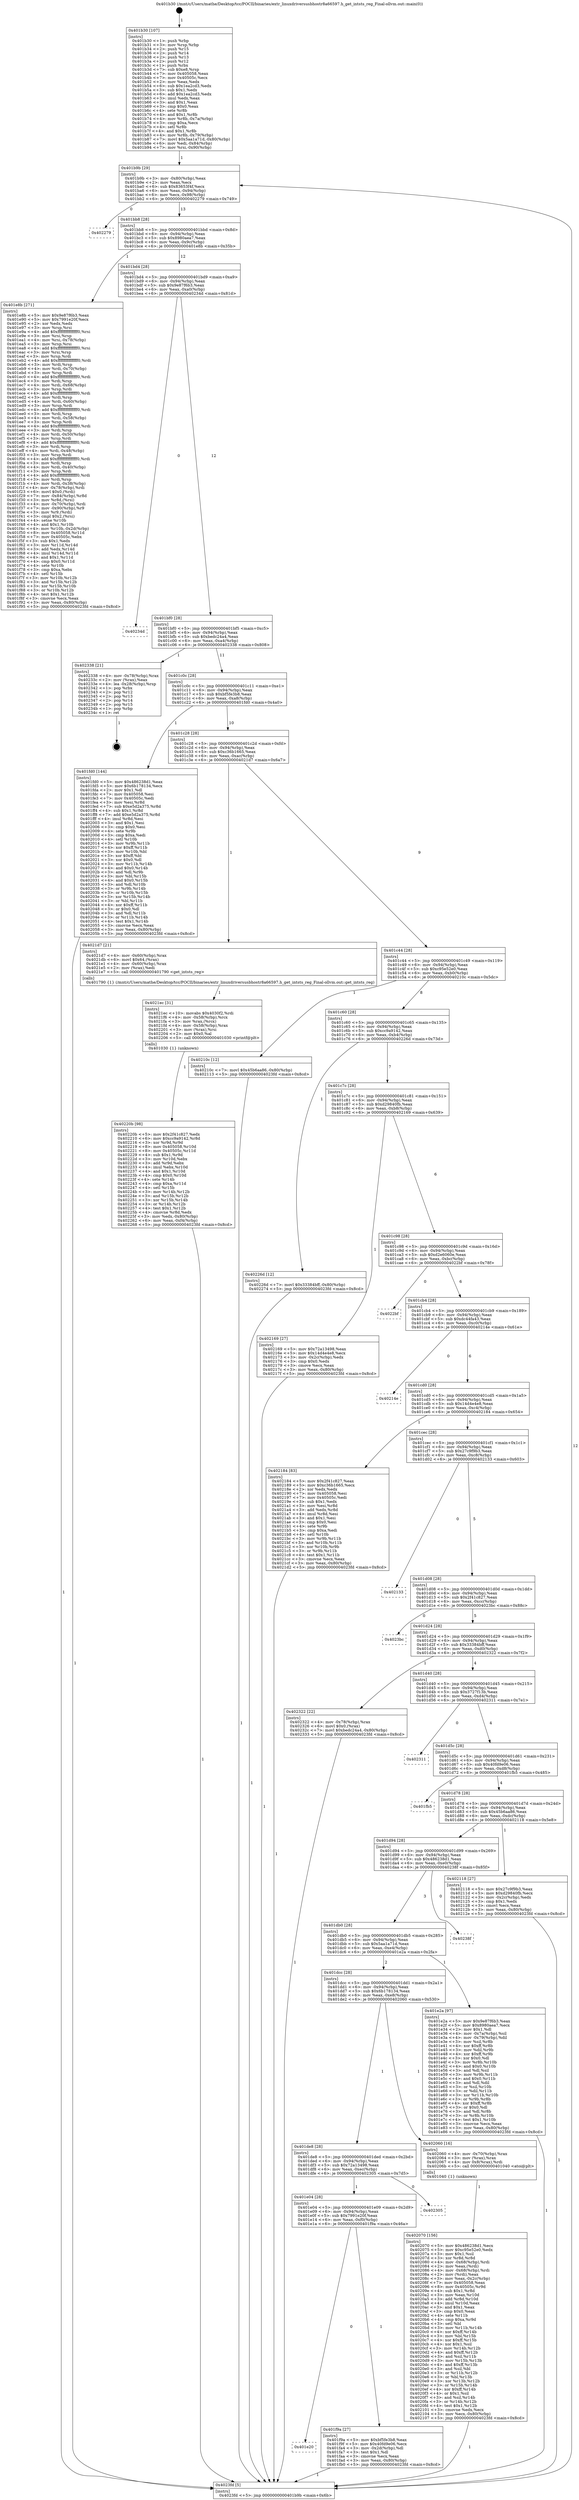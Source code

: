digraph "0x401b30" {
  label = "0x401b30 (/mnt/c/Users/mathe/Desktop/tcc/POCII/binaries/extr_linuxdriversusbhostr8a66597.h_get_intsts_reg_Final-ollvm.out::main(0))"
  labelloc = "t"
  node[shape=record]

  Entry [label="",width=0.3,height=0.3,shape=circle,fillcolor=black,style=filled]
  "0x401b9b" [label="{
     0x401b9b [29]\l
     | [instrs]\l
     &nbsp;&nbsp;0x401b9b \<+3\>: mov -0x80(%rbp),%eax\l
     &nbsp;&nbsp;0x401b9e \<+2\>: mov %eax,%ecx\l
     &nbsp;&nbsp;0x401ba0 \<+6\>: sub $0x83653f4f,%ecx\l
     &nbsp;&nbsp;0x401ba6 \<+6\>: mov %eax,-0x94(%rbp)\l
     &nbsp;&nbsp;0x401bac \<+6\>: mov %ecx,-0x98(%rbp)\l
     &nbsp;&nbsp;0x401bb2 \<+6\>: je 0000000000402279 \<main+0x749\>\l
  }"]
  "0x402279" [label="{
     0x402279\l
  }", style=dashed]
  "0x401bb8" [label="{
     0x401bb8 [28]\l
     | [instrs]\l
     &nbsp;&nbsp;0x401bb8 \<+5\>: jmp 0000000000401bbd \<main+0x8d\>\l
     &nbsp;&nbsp;0x401bbd \<+6\>: mov -0x94(%rbp),%eax\l
     &nbsp;&nbsp;0x401bc3 \<+5\>: sub $0x8980aea7,%eax\l
     &nbsp;&nbsp;0x401bc8 \<+6\>: mov %eax,-0x9c(%rbp)\l
     &nbsp;&nbsp;0x401bce \<+6\>: je 0000000000401e8b \<main+0x35b\>\l
  }"]
  Exit [label="",width=0.3,height=0.3,shape=circle,fillcolor=black,style=filled,peripheries=2]
  "0x401e8b" [label="{
     0x401e8b [271]\l
     | [instrs]\l
     &nbsp;&nbsp;0x401e8b \<+5\>: mov $0x9e87f6b3,%eax\l
     &nbsp;&nbsp;0x401e90 \<+5\>: mov $0x7991e20f,%ecx\l
     &nbsp;&nbsp;0x401e95 \<+2\>: xor %edx,%edx\l
     &nbsp;&nbsp;0x401e97 \<+3\>: mov %rsp,%rsi\l
     &nbsp;&nbsp;0x401e9a \<+4\>: add $0xfffffffffffffff0,%rsi\l
     &nbsp;&nbsp;0x401e9e \<+3\>: mov %rsi,%rsp\l
     &nbsp;&nbsp;0x401ea1 \<+4\>: mov %rsi,-0x78(%rbp)\l
     &nbsp;&nbsp;0x401ea5 \<+3\>: mov %rsp,%rsi\l
     &nbsp;&nbsp;0x401ea8 \<+4\>: add $0xfffffffffffffff0,%rsi\l
     &nbsp;&nbsp;0x401eac \<+3\>: mov %rsi,%rsp\l
     &nbsp;&nbsp;0x401eaf \<+3\>: mov %rsp,%rdi\l
     &nbsp;&nbsp;0x401eb2 \<+4\>: add $0xfffffffffffffff0,%rdi\l
     &nbsp;&nbsp;0x401eb6 \<+3\>: mov %rdi,%rsp\l
     &nbsp;&nbsp;0x401eb9 \<+4\>: mov %rdi,-0x70(%rbp)\l
     &nbsp;&nbsp;0x401ebd \<+3\>: mov %rsp,%rdi\l
     &nbsp;&nbsp;0x401ec0 \<+4\>: add $0xfffffffffffffff0,%rdi\l
     &nbsp;&nbsp;0x401ec4 \<+3\>: mov %rdi,%rsp\l
     &nbsp;&nbsp;0x401ec7 \<+4\>: mov %rdi,-0x68(%rbp)\l
     &nbsp;&nbsp;0x401ecb \<+3\>: mov %rsp,%rdi\l
     &nbsp;&nbsp;0x401ece \<+4\>: add $0xfffffffffffffff0,%rdi\l
     &nbsp;&nbsp;0x401ed2 \<+3\>: mov %rdi,%rsp\l
     &nbsp;&nbsp;0x401ed5 \<+4\>: mov %rdi,-0x60(%rbp)\l
     &nbsp;&nbsp;0x401ed9 \<+3\>: mov %rsp,%rdi\l
     &nbsp;&nbsp;0x401edc \<+4\>: add $0xfffffffffffffff0,%rdi\l
     &nbsp;&nbsp;0x401ee0 \<+3\>: mov %rdi,%rsp\l
     &nbsp;&nbsp;0x401ee3 \<+4\>: mov %rdi,-0x58(%rbp)\l
     &nbsp;&nbsp;0x401ee7 \<+3\>: mov %rsp,%rdi\l
     &nbsp;&nbsp;0x401eea \<+4\>: add $0xfffffffffffffff0,%rdi\l
     &nbsp;&nbsp;0x401eee \<+3\>: mov %rdi,%rsp\l
     &nbsp;&nbsp;0x401ef1 \<+4\>: mov %rdi,-0x50(%rbp)\l
     &nbsp;&nbsp;0x401ef5 \<+3\>: mov %rsp,%rdi\l
     &nbsp;&nbsp;0x401ef8 \<+4\>: add $0xfffffffffffffff0,%rdi\l
     &nbsp;&nbsp;0x401efc \<+3\>: mov %rdi,%rsp\l
     &nbsp;&nbsp;0x401eff \<+4\>: mov %rdi,-0x48(%rbp)\l
     &nbsp;&nbsp;0x401f03 \<+3\>: mov %rsp,%rdi\l
     &nbsp;&nbsp;0x401f06 \<+4\>: add $0xfffffffffffffff0,%rdi\l
     &nbsp;&nbsp;0x401f0a \<+3\>: mov %rdi,%rsp\l
     &nbsp;&nbsp;0x401f0d \<+4\>: mov %rdi,-0x40(%rbp)\l
     &nbsp;&nbsp;0x401f11 \<+3\>: mov %rsp,%rdi\l
     &nbsp;&nbsp;0x401f14 \<+4\>: add $0xfffffffffffffff0,%rdi\l
     &nbsp;&nbsp;0x401f18 \<+3\>: mov %rdi,%rsp\l
     &nbsp;&nbsp;0x401f1b \<+4\>: mov %rdi,-0x38(%rbp)\l
     &nbsp;&nbsp;0x401f1f \<+4\>: mov -0x78(%rbp),%rdi\l
     &nbsp;&nbsp;0x401f23 \<+6\>: movl $0x0,(%rdi)\l
     &nbsp;&nbsp;0x401f29 \<+7\>: mov -0x84(%rbp),%r8d\l
     &nbsp;&nbsp;0x401f30 \<+3\>: mov %r8d,(%rsi)\l
     &nbsp;&nbsp;0x401f33 \<+4\>: mov -0x70(%rbp),%rdi\l
     &nbsp;&nbsp;0x401f37 \<+7\>: mov -0x90(%rbp),%r9\l
     &nbsp;&nbsp;0x401f3e \<+3\>: mov %r9,(%rdi)\l
     &nbsp;&nbsp;0x401f41 \<+3\>: cmpl $0x2,(%rsi)\l
     &nbsp;&nbsp;0x401f44 \<+4\>: setne %r10b\l
     &nbsp;&nbsp;0x401f48 \<+4\>: and $0x1,%r10b\l
     &nbsp;&nbsp;0x401f4c \<+4\>: mov %r10b,-0x2d(%rbp)\l
     &nbsp;&nbsp;0x401f50 \<+8\>: mov 0x405058,%r11d\l
     &nbsp;&nbsp;0x401f58 \<+7\>: mov 0x40505c,%ebx\l
     &nbsp;&nbsp;0x401f5f \<+3\>: sub $0x1,%edx\l
     &nbsp;&nbsp;0x401f62 \<+3\>: mov %r11d,%r14d\l
     &nbsp;&nbsp;0x401f65 \<+3\>: add %edx,%r14d\l
     &nbsp;&nbsp;0x401f68 \<+4\>: imul %r14d,%r11d\l
     &nbsp;&nbsp;0x401f6c \<+4\>: and $0x1,%r11d\l
     &nbsp;&nbsp;0x401f70 \<+4\>: cmp $0x0,%r11d\l
     &nbsp;&nbsp;0x401f74 \<+4\>: sete %r10b\l
     &nbsp;&nbsp;0x401f78 \<+3\>: cmp $0xa,%ebx\l
     &nbsp;&nbsp;0x401f7b \<+4\>: setl %r15b\l
     &nbsp;&nbsp;0x401f7f \<+3\>: mov %r10b,%r12b\l
     &nbsp;&nbsp;0x401f82 \<+3\>: and %r15b,%r12b\l
     &nbsp;&nbsp;0x401f85 \<+3\>: xor %r15b,%r10b\l
     &nbsp;&nbsp;0x401f88 \<+3\>: or %r10b,%r12b\l
     &nbsp;&nbsp;0x401f8b \<+4\>: test $0x1,%r12b\l
     &nbsp;&nbsp;0x401f8f \<+3\>: cmovne %ecx,%eax\l
     &nbsp;&nbsp;0x401f92 \<+3\>: mov %eax,-0x80(%rbp)\l
     &nbsp;&nbsp;0x401f95 \<+5\>: jmp 00000000004023fd \<main+0x8cd\>\l
  }"]
  "0x401bd4" [label="{
     0x401bd4 [28]\l
     | [instrs]\l
     &nbsp;&nbsp;0x401bd4 \<+5\>: jmp 0000000000401bd9 \<main+0xa9\>\l
     &nbsp;&nbsp;0x401bd9 \<+6\>: mov -0x94(%rbp),%eax\l
     &nbsp;&nbsp;0x401bdf \<+5\>: sub $0x9e87f6b3,%eax\l
     &nbsp;&nbsp;0x401be4 \<+6\>: mov %eax,-0xa0(%rbp)\l
     &nbsp;&nbsp;0x401bea \<+6\>: je 000000000040234d \<main+0x81d\>\l
  }"]
  "0x40220b" [label="{
     0x40220b [98]\l
     | [instrs]\l
     &nbsp;&nbsp;0x40220b \<+5\>: mov $0x2f41c827,%edx\l
     &nbsp;&nbsp;0x402210 \<+6\>: mov $0xcc9a9142,%r8d\l
     &nbsp;&nbsp;0x402216 \<+3\>: xor %r9d,%r9d\l
     &nbsp;&nbsp;0x402219 \<+8\>: mov 0x405058,%r10d\l
     &nbsp;&nbsp;0x402221 \<+8\>: mov 0x40505c,%r11d\l
     &nbsp;&nbsp;0x402229 \<+4\>: sub $0x1,%r9d\l
     &nbsp;&nbsp;0x40222d \<+3\>: mov %r10d,%ebx\l
     &nbsp;&nbsp;0x402230 \<+3\>: add %r9d,%ebx\l
     &nbsp;&nbsp;0x402233 \<+4\>: imul %ebx,%r10d\l
     &nbsp;&nbsp;0x402237 \<+4\>: and $0x1,%r10d\l
     &nbsp;&nbsp;0x40223b \<+4\>: cmp $0x0,%r10d\l
     &nbsp;&nbsp;0x40223f \<+4\>: sete %r14b\l
     &nbsp;&nbsp;0x402243 \<+4\>: cmp $0xa,%r11d\l
     &nbsp;&nbsp;0x402247 \<+4\>: setl %r15b\l
     &nbsp;&nbsp;0x40224b \<+3\>: mov %r14b,%r12b\l
     &nbsp;&nbsp;0x40224e \<+3\>: and %r15b,%r12b\l
     &nbsp;&nbsp;0x402251 \<+3\>: xor %r15b,%r14b\l
     &nbsp;&nbsp;0x402254 \<+3\>: or %r14b,%r12b\l
     &nbsp;&nbsp;0x402257 \<+4\>: test $0x1,%r12b\l
     &nbsp;&nbsp;0x40225b \<+4\>: cmovne %r8d,%edx\l
     &nbsp;&nbsp;0x40225f \<+3\>: mov %edx,-0x80(%rbp)\l
     &nbsp;&nbsp;0x402262 \<+6\>: mov %eax,-0xf4(%rbp)\l
     &nbsp;&nbsp;0x402268 \<+5\>: jmp 00000000004023fd \<main+0x8cd\>\l
  }"]
  "0x40234d" [label="{
     0x40234d\l
  }", style=dashed]
  "0x401bf0" [label="{
     0x401bf0 [28]\l
     | [instrs]\l
     &nbsp;&nbsp;0x401bf0 \<+5\>: jmp 0000000000401bf5 \<main+0xc5\>\l
     &nbsp;&nbsp;0x401bf5 \<+6\>: mov -0x94(%rbp),%eax\l
     &nbsp;&nbsp;0x401bfb \<+5\>: sub $0xbedc24a4,%eax\l
     &nbsp;&nbsp;0x401c00 \<+6\>: mov %eax,-0xa4(%rbp)\l
     &nbsp;&nbsp;0x401c06 \<+6\>: je 0000000000402338 \<main+0x808\>\l
  }"]
  "0x4021ec" [label="{
     0x4021ec [31]\l
     | [instrs]\l
     &nbsp;&nbsp;0x4021ec \<+10\>: movabs $0x4030f2,%rdi\l
     &nbsp;&nbsp;0x4021f6 \<+4\>: mov -0x58(%rbp),%rcx\l
     &nbsp;&nbsp;0x4021fa \<+3\>: mov %rax,(%rcx)\l
     &nbsp;&nbsp;0x4021fd \<+4\>: mov -0x58(%rbp),%rax\l
     &nbsp;&nbsp;0x402201 \<+3\>: mov (%rax),%rsi\l
     &nbsp;&nbsp;0x402204 \<+2\>: mov $0x0,%al\l
     &nbsp;&nbsp;0x402206 \<+5\>: call 0000000000401030 \<printf@plt\>\l
     | [calls]\l
     &nbsp;&nbsp;0x401030 \{1\} (unknown)\l
  }"]
  "0x402338" [label="{
     0x402338 [21]\l
     | [instrs]\l
     &nbsp;&nbsp;0x402338 \<+4\>: mov -0x78(%rbp),%rax\l
     &nbsp;&nbsp;0x40233c \<+2\>: mov (%rax),%eax\l
     &nbsp;&nbsp;0x40233e \<+4\>: lea -0x28(%rbp),%rsp\l
     &nbsp;&nbsp;0x402342 \<+1\>: pop %rbx\l
     &nbsp;&nbsp;0x402343 \<+2\>: pop %r12\l
     &nbsp;&nbsp;0x402345 \<+2\>: pop %r13\l
     &nbsp;&nbsp;0x402347 \<+2\>: pop %r14\l
     &nbsp;&nbsp;0x402349 \<+2\>: pop %r15\l
     &nbsp;&nbsp;0x40234b \<+1\>: pop %rbp\l
     &nbsp;&nbsp;0x40234c \<+1\>: ret\l
  }"]
  "0x401c0c" [label="{
     0x401c0c [28]\l
     | [instrs]\l
     &nbsp;&nbsp;0x401c0c \<+5\>: jmp 0000000000401c11 \<main+0xe1\>\l
     &nbsp;&nbsp;0x401c11 \<+6\>: mov -0x94(%rbp),%eax\l
     &nbsp;&nbsp;0x401c17 \<+5\>: sub $0xbf5fe3b8,%eax\l
     &nbsp;&nbsp;0x401c1c \<+6\>: mov %eax,-0xa8(%rbp)\l
     &nbsp;&nbsp;0x401c22 \<+6\>: je 0000000000401fd0 \<main+0x4a0\>\l
  }"]
  "0x402070" [label="{
     0x402070 [156]\l
     | [instrs]\l
     &nbsp;&nbsp;0x402070 \<+5\>: mov $0x486238d1,%ecx\l
     &nbsp;&nbsp;0x402075 \<+5\>: mov $0xc95e52e0,%edx\l
     &nbsp;&nbsp;0x40207a \<+3\>: mov $0x1,%sil\l
     &nbsp;&nbsp;0x40207d \<+3\>: xor %r8d,%r8d\l
     &nbsp;&nbsp;0x402080 \<+4\>: mov -0x68(%rbp),%rdi\l
     &nbsp;&nbsp;0x402084 \<+2\>: mov %eax,(%rdi)\l
     &nbsp;&nbsp;0x402086 \<+4\>: mov -0x68(%rbp),%rdi\l
     &nbsp;&nbsp;0x40208a \<+2\>: mov (%rdi),%eax\l
     &nbsp;&nbsp;0x40208c \<+3\>: mov %eax,-0x2c(%rbp)\l
     &nbsp;&nbsp;0x40208f \<+7\>: mov 0x405058,%eax\l
     &nbsp;&nbsp;0x402096 \<+8\>: mov 0x40505c,%r9d\l
     &nbsp;&nbsp;0x40209e \<+4\>: sub $0x1,%r8d\l
     &nbsp;&nbsp;0x4020a2 \<+3\>: mov %eax,%r10d\l
     &nbsp;&nbsp;0x4020a5 \<+3\>: add %r8d,%r10d\l
     &nbsp;&nbsp;0x4020a8 \<+4\>: imul %r10d,%eax\l
     &nbsp;&nbsp;0x4020ac \<+3\>: and $0x1,%eax\l
     &nbsp;&nbsp;0x4020af \<+3\>: cmp $0x0,%eax\l
     &nbsp;&nbsp;0x4020b2 \<+4\>: sete %r11b\l
     &nbsp;&nbsp;0x4020b6 \<+4\>: cmp $0xa,%r9d\l
     &nbsp;&nbsp;0x4020ba \<+3\>: setl %bl\l
     &nbsp;&nbsp;0x4020bd \<+3\>: mov %r11b,%r14b\l
     &nbsp;&nbsp;0x4020c0 \<+4\>: xor $0xff,%r14b\l
     &nbsp;&nbsp;0x4020c4 \<+3\>: mov %bl,%r15b\l
     &nbsp;&nbsp;0x4020c7 \<+4\>: xor $0xff,%r15b\l
     &nbsp;&nbsp;0x4020cb \<+4\>: xor $0x1,%sil\l
     &nbsp;&nbsp;0x4020cf \<+3\>: mov %r14b,%r12b\l
     &nbsp;&nbsp;0x4020d2 \<+4\>: and $0xff,%r12b\l
     &nbsp;&nbsp;0x4020d6 \<+3\>: and %sil,%r11b\l
     &nbsp;&nbsp;0x4020d9 \<+3\>: mov %r15b,%r13b\l
     &nbsp;&nbsp;0x4020dc \<+4\>: and $0xff,%r13b\l
     &nbsp;&nbsp;0x4020e0 \<+3\>: and %sil,%bl\l
     &nbsp;&nbsp;0x4020e3 \<+3\>: or %r11b,%r12b\l
     &nbsp;&nbsp;0x4020e6 \<+3\>: or %bl,%r13b\l
     &nbsp;&nbsp;0x4020e9 \<+3\>: xor %r13b,%r12b\l
     &nbsp;&nbsp;0x4020ec \<+3\>: or %r15b,%r14b\l
     &nbsp;&nbsp;0x4020ef \<+4\>: xor $0xff,%r14b\l
     &nbsp;&nbsp;0x4020f3 \<+4\>: or $0x1,%sil\l
     &nbsp;&nbsp;0x4020f7 \<+3\>: and %sil,%r14b\l
     &nbsp;&nbsp;0x4020fa \<+3\>: or %r14b,%r12b\l
     &nbsp;&nbsp;0x4020fd \<+4\>: test $0x1,%r12b\l
     &nbsp;&nbsp;0x402101 \<+3\>: cmovne %edx,%ecx\l
     &nbsp;&nbsp;0x402104 \<+3\>: mov %ecx,-0x80(%rbp)\l
     &nbsp;&nbsp;0x402107 \<+5\>: jmp 00000000004023fd \<main+0x8cd\>\l
  }"]
  "0x401fd0" [label="{
     0x401fd0 [144]\l
     | [instrs]\l
     &nbsp;&nbsp;0x401fd0 \<+5\>: mov $0x486238d1,%eax\l
     &nbsp;&nbsp;0x401fd5 \<+5\>: mov $0x6b178134,%ecx\l
     &nbsp;&nbsp;0x401fda \<+2\>: mov $0x1,%dl\l
     &nbsp;&nbsp;0x401fdc \<+7\>: mov 0x405058,%esi\l
     &nbsp;&nbsp;0x401fe3 \<+7\>: mov 0x40505c,%edi\l
     &nbsp;&nbsp;0x401fea \<+3\>: mov %esi,%r8d\l
     &nbsp;&nbsp;0x401fed \<+7\>: sub $0xe5d2a375,%r8d\l
     &nbsp;&nbsp;0x401ff4 \<+4\>: sub $0x1,%r8d\l
     &nbsp;&nbsp;0x401ff8 \<+7\>: add $0xe5d2a375,%r8d\l
     &nbsp;&nbsp;0x401fff \<+4\>: imul %r8d,%esi\l
     &nbsp;&nbsp;0x402003 \<+3\>: and $0x1,%esi\l
     &nbsp;&nbsp;0x402006 \<+3\>: cmp $0x0,%esi\l
     &nbsp;&nbsp;0x402009 \<+4\>: sete %r9b\l
     &nbsp;&nbsp;0x40200d \<+3\>: cmp $0xa,%edi\l
     &nbsp;&nbsp;0x402010 \<+4\>: setl %r10b\l
     &nbsp;&nbsp;0x402014 \<+3\>: mov %r9b,%r11b\l
     &nbsp;&nbsp;0x402017 \<+4\>: xor $0xff,%r11b\l
     &nbsp;&nbsp;0x40201b \<+3\>: mov %r10b,%bl\l
     &nbsp;&nbsp;0x40201e \<+3\>: xor $0xff,%bl\l
     &nbsp;&nbsp;0x402021 \<+3\>: xor $0x0,%dl\l
     &nbsp;&nbsp;0x402024 \<+3\>: mov %r11b,%r14b\l
     &nbsp;&nbsp;0x402027 \<+4\>: and $0x0,%r14b\l
     &nbsp;&nbsp;0x40202b \<+3\>: and %dl,%r9b\l
     &nbsp;&nbsp;0x40202e \<+3\>: mov %bl,%r15b\l
     &nbsp;&nbsp;0x402031 \<+4\>: and $0x0,%r15b\l
     &nbsp;&nbsp;0x402035 \<+3\>: and %dl,%r10b\l
     &nbsp;&nbsp;0x402038 \<+3\>: or %r9b,%r14b\l
     &nbsp;&nbsp;0x40203b \<+3\>: or %r10b,%r15b\l
     &nbsp;&nbsp;0x40203e \<+3\>: xor %r15b,%r14b\l
     &nbsp;&nbsp;0x402041 \<+3\>: or %bl,%r11b\l
     &nbsp;&nbsp;0x402044 \<+4\>: xor $0xff,%r11b\l
     &nbsp;&nbsp;0x402048 \<+3\>: or $0x0,%dl\l
     &nbsp;&nbsp;0x40204b \<+3\>: and %dl,%r11b\l
     &nbsp;&nbsp;0x40204e \<+3\>: or %r11b,%r14b\l
     &nbsp;&nbsp;0x402051 \<+4\>: test $0x1,%r14b\l
     &nbsp;&nbsp;0x402055 \<+3\>: cmovne %ecx,%eax\l
     &nbsp;&nbsp;0x402058 \<+3\>: mov %eax,-0x80(%rbp)\l
     &nbsp;&nbsp;0x40205b \<+5\>: jmp 00000000004023fd \<main+0x8cd\>\l
  }"]
  "0x401c28" [label="{
     0x401c28 [28]\l
     | [instrs]\l
     &nbsp;&nbsp;0x401c28 \<+5\>: jmp 0000000000401c2d \<main+0xfd\>\l
     &nbsp;&nbsp;0x401c2d \<+6\>: mov -0x94(%rbp),%eax\l
     &nbsp;&nbsp;0x401c33 \<+5\>: sub $0xc36b1665,%eax\l
     &nbsp;&nbsp;0x401c38 \<+6\>: mov %eax,-0xac(%rbp)\l
     &nbsp;&nbsp;0x401c3e \<+6\>: je 00000000004021d7 \<main+0x6a7\>\l
  }"]
  "0x401e20" [label="{
     0x401e20\l
  }", style=dashed]
  "0x4021d7" [label="{
     0x4021d7 [21]\l
     | [instrs]\l
     &nbsp;&nbsp;0x4021d7 \<+4\>: mov -0x60(%rbp),%rax\l
     &nbsp;&nbsp;0x4021db \<+6\>: movl $0x64,(%rax)\l
     &nbsp;&nbsp;0x4021e1 \<+4\>: mov -0x60(%rbp),%rax\l
     &nbsp;&nbsp;0x4021e5 \<+2\>: mov (%rax),%edi\l
     &nbsp;&nbsp;0x4021e7 \<+5\>: call 0000000000401790 \<get_intsts_reg\>\l
     | [calls]\l
     &nbsp;&nbsp;0x401790 \{1\} (/mnt/c/Users/mathe/Desktop/tcc/POCII/binaries/extr_linuxdriversusbhostr8a66597.h_get_intsts_reg_Final-ollvm.out::get_intsts_reg)\l
  }"]
  "0x401c44" [label="{
     0x401c44 [28]\l
     | [instrs]\l
     &nbsp;&nbsp;0x401c44 \<+5\>: jmp 0000000000401c49 \<main+0x119\>\l
     &nbsp;&nbsp;0x401c49 \<+6\>: mov -0x94(%rbp),%eax\l
     &nbsp;&nbsp;0x401c4f \<+5\>: sub $0xc95e52e0,%eax\l
     &nbsp;&nbsp;0x401c54 \<+6\>: mov %eax,-0xb0(%rbp)\l
     &nbsp;&nbsp;0x401c5a \<+6\>: je 000000000040210c \<main+0x5dc\>\l
  }"]
  "0x401f9a" [label="{
     0x401f9a [27]\l
     | [instrs]\l
     &nbsp;&nbsp;0x401f9a \<+5\>: mov $0xbf5fe3b8,%eax\l
     &nbsp;&nbsp;0x401f9f \<+5\>: mov $0x40fd9e06,%ecx\l
     &nbsp;&nbsp;0x401fa4 \<+3\>: mov -0x2d(%rbp),%dl\l
     &nbsp;&nbsp;0x401fa7 \<+3\>: test $0x1,%dl\l
     &nbsp;&nbsp;0x401faa \<+3\>: cmovne %ecx,%eax\l
     &nbsp;&nbsp;0x401fad \<+3\>: mov %eax,-0x80(%rbp)\l
     &nbsp;&nbsp;0x401fb0 \<+5\>: jmp 00000000004023fd \<main+0x8cd\>\l
  }"]
  "0x40210c" [label="{
     0x40210c [12]\l
     | [instrs]\l
     &nbsp;&nbsp;0x40210c \<+7\>: movl $0x45b6aa86,-0x80(%rbp)\l
     &nbsp;&nbsp;0x402113 \<+5\>: jmp 00000000004023fd \<main+0x8cd\>\l
  }"]
  "0x401c60" [label="{
     0x401c60 [28]\l
     | [instrs]\l
     &nbsp;&nbsp;0x401c60 \<+5\>: jmp 0000000000401c65 \<main+0x135\>\l
     &nbsp;&nbsp;0x401c65 \<+6\>: mov -0x94(%rbp),%eax\l
     &nbsp;&nbsp;0x401c6b \<+5\>: sub $0xcc9a9142,%eax\l
     &nbsp;&nbsp;0x401c70 \<+6\>: mov %eax,-0xb4(%rbp)\l
     &nbsp;&nbsp;0x401c76 \<+6\>: je 000000000040226d \<main+0x73d\>\l
  }"]
  "0x401e04" [label="{
     0x401e04 [28]\l
     | [instrs]\l
     &nbsp;&nbsp;0x401e04 \<+5\>: jmp 0000000000401e09 \<main+0x2d9\>\l
     &nbsp;&nbsp;0x401e09 \<+6\>: mov -0x94(%rbp),%eax\l
     &nbsp;&nbsp;0x401e0f \<+5\>: sub $0x7991e20f,%eax\l
     &nbsp;&nbsp;0x401e14 \<+6\>: mov %eax,-0xf0(%rbp)\l
     &nbsp;&nbsp;0x401e1a \<+6\>: je 0000000000401f9a \<main+0x46a\>\l
  }"]
  "0x40226d" [label="{
     0x40226d [12]\l
     | [instrs]\l
     &nbsp;&nbsp;0x40226d \<+7\>: movl $0x33384bff,-0x80(%rbp)\l
     &nbsp;&nbsp;0x402274 \<+5\>: jmp 00000000004023fd \<main+0x8cd\>\l
  }"]
  "0x401c7c" [label="{
     0x401c7c [28]\l
     | [instrs]\l
     &nbsp;&nbsp;0x401c7c \<+5\>: jmp 0000000000401c81 \<main+0x151\>\l
     &nbsp;&nbsp;0x401c81 \<+6\>: mov -0x94(%rbp),%eax\l
     &nbsp;&nbsp;0x401c87 \<+5\>: sub $0xd29840fb,%eax\l
     &nbsp;&nbsp;0x401c8c \<+6\>: mov %eax,-0xb8(%rbp)\l
     &nbsp;&nbsp;0x401c92 \<+6\>: je 0000000000402169 \<main+0x639\>\l
  }"]
  "0x402305" [label="{
     0x402305\l
  }", style=dashed]
  "0x402169" [label="{
     0x402169 [27]\l
     | [instrs]\l
     &nbsp;&nbsp;0x402169 \<+5\>: mov $0x72a13498,%eax\l
     &nbsp;&nbsp;0x40216e \<+5\>: mov $0x14d4e4e8,%ecx\l
     &nbsp;&nbsp;0x402173 \<+3\>: mov -0x2c(%rbp),%edx\l
     &nbsp;&nbsp;0x402176 \<+3\>: cmp $0x0,%edx\l
     &nbsp;&nbsp;0x402179 \<+3\>: cmove %ecx,%eax\l
     &nbsp;&nbsp;0x40217c \<+3\>: mov %eax,-0x80(%rbp)\l
     &nbsp;&nbsp;0x40217f \<+5\>: jmp 00000000004023fd \<main+0x8cd\>\l
  }"]
  "0x401c98" [label="{
     0x401c98 [28]\l
     | [instrs]\l
     &nbsp;&nbsp;0x401c98 \<+5\>: jmp 0000000000401c9d \<main+0x16d\>\l
     &nbsp;&nbsp;0x401c9d \<+6\>: mov -0x94(%rbp),%eax\l
     &nbsp;&nbsp;0x401ca3 \<+5\>: sub $0xd2e6060e,%eax\l
     &nbsp;&nbsp;0x401ca8 \<+6\>: mov %eax,-0xbc(%rbp)\l
     &nbsp;&nbsp;0x401cae \<+6\>: je 00000000004022bf \<main+0x78f\>\l
  }"]
  "0x401de8" [label="{
     0x401de8 [28]\l
     | [instrs]\l
     &nbsp;&nbsp;0x401de8 \<+5\>: jmp 0000000000401ded \<main+0x2bd\>\l
     &nbsp;&nbsp;0x401ded \<+6\>: mov -0x94(%rbp),%eax\l
     &nbsp;&nbsp;0x401df3 \<+5\>: sub $0x72a13498,%eax\l
     &nbsp;&nbsp;0x401df8 \<+6\>: mov %eax,-0xec(%rbp)\l
     &nbsp;&nbsp;0x401dfe \<+6\>: je 0000000000402305 \<main+0x7d5\>\l
  }"]
  "0x4022bf" [label="{
     0x4022bf\l
  }", style=dashed]
  "0x401cb4" [label="{
     0x401cb4 [28]\l
     | [instrs]\l
     &nbsp;&nbsp;0x401cb4 \<+5\>: jmp 0000000000401cb9 \<main+0x189\>\l
     &nbsp;&nbsp;0x401cb9 \<+6\>: mov -0x94(%rbp),%eax\l
     &nbsp;&nbsp;0x401cbf \<+5\>: sub $0xdc44fa43,%eax\l
     &nbsp;&nbsp;0x401cc4 \<+6\>: mov %eax,-0xc0(%rbp)\l
     &nbsp;&nbsp;0x401cca \<+6\>: je 000000000040214e \<main+0x61e\>\l
  }"]
  "0x402060" [label="{
     0x402060 [16]\l
     | [instrs]\l
     &nbsp;&nbsp;0x402060 \<+4\>: mov -0x70(%rbp),%rax\l
     &nbsp;&nbsp;0x402064 \<+3\>: mov (%rax),%rax\l
     &nbsp;&nbsp;0x402067 \<+4\>: mov 0x8(%rax),%rdi\l
     &nbsp;&nbsp;0x40206b \<+5\>: call 0000000000401040 \<atoi@plt\>\l
     | [calls]\l
     &nbsp;&nbsp;0x401040 \{1\} (unknown)\l
  }"]
  "0x40214e" [label="{
     0x40214e\l
  }", style=dashed]
  "0x401cd0" [label="{
     0x401cd0 [28]\l
     | [instrs]\l
     &nbsp;&nbsp;0x401cd0 \<+5\>: jmp 0000000000401cd5 \<main+0x1a5\>\l
     &nbsp;&nbsp;0x401cd5 \<+6\>: mov -0x94(%rbp),%eax\l
     &nbsp;&nbsp;0x401cdb \<+5\>: sub $0x14d4e4e8,%eax\l
     &nbsp;&nbsp;0x401ce0 \<+6\>: mov %eax,-0xc4(%rbp)\l
     &nbsp;&nbsp;0x401ce6 \<+6\>: je 0000000000402184 \<main+0x654\>\l
  }"]
  "0x401b30" [label="{
     0x401b30 [107]\l
     | [instrs]\l
     &nbsp;&nbsp;0x401b30 \<+1\>: push %rbp\l
     &nbsp;&nbsp;0x401b31 \<+3\>: mov %rsp,%rbp\l
     &nbsp;&nbsp;0x401b34 \<+2\>: push %r15\l
     &nbsp;&nbsp;0x401b36 \<+2\>: push %r14\l
     &nbsp;&nbsp;0x401b38 \<+2\>: push %r13\l
     &nbsp;&nbsp;0x401b3a \<+2\>: push %r12\l
     &nbsp;&nbsp;0x401b3c \<+1\>: push %rbx\l
     &nbsp;&nbsp;0x401b3d \<+7\>: sub $0xe8,%rsp\l
     &nbsp;&nbsp;0x401b44 \<+7\>: mov 0x405058,%eax\l
     &nbsp;&nbsp;0x401b4b \<+7\>: mov 0x40505c,%ecx\l
     &nbsp;&nbsp;0x401b52 \<+2\>: mov %eax,%edx\l
     &nbsp;&nbsp;0x401b54 \<+6\>: sub $0x1ea2cd3,%edx\l
     &nbsp;&nbsp;0x401b5a \<+3\>: sub $0x1,%edx\l
     &nbsp;&nbsp;0x401b5d \<+6\>: add $0x1ea2cd3,%edx\l
     &nbsp;&nbsp;0x401b63 \<+3\>: imul %edx,%eax\l
     &nbsp;&nbsp;0x401b66 \<+3\>: and $0x1,%eax\l
     &nbsp;&nbsp;0x401b69 \<+3\>: cmp $0x0,%eax\l
     &nbsp;&nbsp;0x401b6c \<+4\>: sete %r8b\l
     &nbsp;&nbsp;0x401b70 \<+4\>: and $0x1,%r8b\l
     &nbsp;&nbsp;0x401b74 \<+4\>: mov %r8b,-0x7a(%rbp)\l
     &nbsp;&nbsp;0x401b78 \<+3\>: cmp $0xa,%ecx\l
     &nbsp;&nbsp;0x401b7b \<+4\>: setl %r8b\l
     &nbsp;&nbsp;0x401b7f \<+4\>: and $0x1,%r8b\l
     &nbsp;&nbsp;0x401b83 \<+4\>: mov %r8b,-0x79(%rbp)\l
     &nbsp;&nbsp;0x401b87 \<+7\>: movl $0x5aa1a71d,-0x80(%rbp)\l
     &nbsp;&nbsp;0x401b8e \<+6\>: mov %edi,-0x84(%rbp)\l
     &nbsp;&nbsp;0x401b94 \<+7\>: mov %rsi,-0x90(%rbp)\l
  }"]
  "0x402184" [label="{
     0x402184 [83]\l
     | [instrs]\l
     &nbsp;&nbsp;0x402184 \<+5\>: mov $0x2f41c827,%eax\l
     &nbsp;&nbsp;0x402189 \<+5\>: mov $0xc36b1665,%ecx\l
     &nbsp;&nbsp;0x40218e \<+2\>: xor %edx,%edx\l
     &nbsp;&nbsp;0x402190 \<+7\>: mov 0x405058,%esi\l
     &nbsp;&nbsp;0x402197 \<+7\>: mov 0x40505c,%edi\l
     &nbsp;&nbsp;0x40219e \<+3\>: sub $0x1,%edx\l
     &nbsp;&nbsp;0x4021a1 \<+3\>: mov %esi,%r8d\l
     &nbsp;&nbsp;0x4021a4 \<+3\>: add %edx,%r8d\l
     &nbsp;&nbsp;0x4021a7 \<+4\>: imul %r8d,%esi\l
     &nbsp;&nbsp;0x4021ab \<+3\>: and $0x1,%esi\l
     &nbsp;&nbsp;0x4021ae \<+3\>: cmp $0x0,%esi\l
     &nbsp;&nbsp;0x4021b1 \<+4\>: sete %r9b\l
     &nbsp;&nbsp;0x4021b5 \<+3\>: cmp $0xa,%edi\l
     &nbsp;&nbsp;0x4021b8 \<+4\>: setl %r10b\l
     &nbsp;&nbsp;0x4021bc \<+3\>: mov %r9b,%r11b\l
     &nbsp;&nbsp;0x4021bf \<+3\>: and %r10b,%r11b\l
     &nbsp;&nbsp;0x4021c2 \<+3\>: xor %r10b,%r9b\l
     &nbsp;&nbsp;0x4021c5 \<+3\>: or %r9b,%r11b\l
     &nbsp;&nbsp;0x4021c8 \<+4\>: test $0x1,%r11b\l
     &nbsp;&nbsp;0x4021cc \<+3\>: cmovne %ecx,%eax\l
     &nbsp;&nbsp;0x4021cf \<+3\>: mov %eax,-0x80(%rbp)\l
     &nbsp;&nbsp;0x4021d2 \<+5\>: jmp 00000000004023fd \<main+0x8cd\>\l
  }"]
  "0x401cec" [label="{
     0x401cec [28]\l
     | [instrs]\l
     &nbsp;&nbsp;0x401cec \<+5\>: jmp 0000000000401cf1 \<main+0x1c1\>\l
     &nbsp;&nbsp;0x401cf1 \<+6\>: mov -0x94(%rbp),%eax\l
     &nbsp;&nbsp;0x401cf7 \<+5\>: sub $0x27c9f9b3,%eax\l
     &nbsp;&nbsp;0x401cfc \<+6\>: mov %eax,-0xc8(%rbp)\l
     &nbsp;&nbsp;0x401d02 \<+6\>: je 0000000000402133 \<main+0x603\>\l
  }"]
  "0x4023fd" [label="{
     0x4023fd [5]\l
     | [instrs]\l
     &nbsp;&nbsp;0x4023fd \<+5\>: jmp 0000000000401b9b \<main+0x6b\>\l
  }"]
  "0x402133" [label="{
     0x402133\l
  }", style=dashed]
  "0x401d08" [label="{
     0x401d08 [28]\l
     | [instrs]\l
     &nbsp;&nbsp;0x401d08 \<+5\>: jmp 0000000000401d0d \<main+0x1dd\>\l
     &nbsp;&nbsp;0x401d0d \<+6\>: mov -0x94(%rbp),%eax\l
     &nbsp;&nbsp;0x401d13 \<+5\>: sub $0x2f41c827,%eax\l
     &nbsp;&nbsp;0x401d18 \<+6\>: mov %eax,-0xcc(%rbp)\l
     &nbsp;&nbsp;0x401d1e \<+6\>: je 00000000004023bc \<main+0x88c\>\l
  }"]
  "0x401dcc" [label="{
     0x401dcc [28]\l
     | [instrs]\l
     &nbsp;&nbsp;0x401dcc \<+5\>: jmp 0000000000401dd1 \<main+0x2a1\>\l
     &nbsp;&nbsp;0x401dd1 \<+6\>: mov -0x94(%rbp),%eax\l
     &nbsp;&nbsp;0x401dd7 \<+5\>: sub $0x6b178134,%eax\l
     &nbsp;&nbsp;0x401ddc \<+6\>: mov %eax,-0xe8(%rbp)\l
     &nbsp;&nbsp;0x401de2 \<+6\>: je 0000000000402060 \<main+0x530\>\l
  }"]
  "0x4023bc" [label="{
     0x4023bc\l
  }", style=dashed]
  "0x401d24" [label="{
     0x401d24 [28]\l
     | [instrs]\l
     &nbsp;&nbsp;0x401d24 \<+5\>: jmp 0000000000401d29 \<main+0x1f9\>\l
     &nbsp;&nbsp;0x401d29 \<+6\>: mov -0x94(%rbp),%eax\l
     &nbsp;&nbsp;0x401d2f \<+5\>: sub $0x33384bff,%eax\l
     &nbsp;&nbsp;0x401d34 \<+6\>: mov %eax,-0xd0(%rbp)\l
     &nbsp;&nbsp;0x401d3a \<+6\>: je 0000000000402322 \<main+0x7f2\>\l
  }"]
  "0x401e2a" [label="{
     0x401e2a [97]\l
     | [instrs]\l
     &nbsp;&nbsp;0x401e2a \<+5\>: mov $0x9e87f6b3,%eax\l
     &nbsp;&nbsp;0x401e2f \<+5\>: mov $0x8980aea7,%ecx\l
     &nbsp;&nbsp;0x401e34 \<+2\>: mov $0x1,%dl\l
     &nbsp;&nbsp;0x401e36 \<+4\>: mov -0x7a(%rbp),%sil\l
     &nbsp;&nbsp;0x401e3a \<+4\>: mov -0x79(%rbp),%dil\l
     &nbsp;&nbsp;0x401e3e \<+3\>: mov %sil,%r8b\l
     &nbsp;&nbsp;0x401e41 \<+4\>: xor $0xff,%r8b\l
     &nbsp;&nbsp;0x401e45 \<+3\>: mov %dil,%r9b\l
     &nbsp;&nbsp;0x401e48 \<+4\>: xor $0xff,%r9b\l
     &nbsp;&nbsp;0x401e4c \<+3\>: xor $0x0,%dl\l
     &nbsp;&nbsp;0x401e4f \<+3\>: mov %r8b,%r10b\l
     &nbsp;&nbsp;0x401e52 \<+4\>: and $0x0,%r10b\l
     &nbsp;&nbsp;0x401e56 \<+3\>: and %dl,%sil\l
     &nbsp;&nbsp;0x401e59 \<+3\>: mov %r9b,%r11b\l
     &nbsp;&nbsp;0x401e5c \<+4\>: and $0x0,%r11b\l
     &nbsp;&nbsp;0x401e60 \<+3\>: and %dl,%dil\l
     &nbsp;&nbsp;0x401e63 \<+3\>: or %sil,%r10b\l
     &nbsp;&nbsp;0x401e66 \<+3\>: or %dil,%r11b\l
     &nbsp;&nbsp;0x401e69 \<+3\>: xor %r11b,%r10b\l
     &nbsp;&nbsp;0x401e6c \<+3\>: or %r9b,%r8b\l
     &nbsp;&nbsp;0x401e6f \<+4\>: xor $0xff,%r8b\l
     &nbsp;&nbsp;0x401e73 \<+3\>: or $0x0,%dl\l
     &nbsp;&nbsp;0x401e76 \<+3\>: and %dl,%r8b\l
     &nbsp;&nbsp;0x401e79 \<+3\>: or %r8b,%r10b\l
     &nbsp;&nbsp;0x401e7c \<+4\>: test $0x1,%r10b\l
     &nbsp;&nbsp;0x401e80 \<+3\>: cmovne %ecx,%eax\l
     &nbsp;&nbsp;0x401e83 \<+3\>: mov %eax,-0x80(%rbp)\l
     &nbsp;&nbsp;0x401e86 \<+5\>: jmp 00000000004023fd \<main+0x8cd\>\l
  }"]
  "0x402322" [label="{
     0x402322 [22]\l
     | [instrs]\l
     &nbsp;&nbsp;0x402322 \<+4\>: mov -0x78(%rbp),%rax\l
     &nbsp;&nbsp;0x402326 \<+6\>: movl $0x0,(%rax)\l
     &nbsp;&nbsp;0x40232c \<+7\>: movl $0xbedc24a4,-0x80(%rbp)\l
     &nbsp;&nbsp;0x402333 \<+5\>: jmp 00000000004023fd \<main+0x8cd\>\l
  }"]
  "0x401d40" [label="{
     0x401d40 [28]\l
     | [instrs]\l
     &nbsp;&nbsp;0x401d40 \<+5\>: jmp 0000000000401d45 \<main+0x215\>\l
     &nbsp;&nbsp;0x401d45 \<+6\>: mov -0x94(%rbp),%eax\l
     &nbsp;&nbsp;0x401d4b \<+5\>: sub $0x3727f13b,%eax\l
     &nbsp;&nbsp;0x401d50 \<+6\>: mov %eax,-0xd4(%rbp)\l
     &nbsp;&nbsp;0x401d56 \<+6\>: je 0000000000402311 \<main+0x7e1\>\l
  }"]
  "0x401db0" [label="{
     0x401db0 [28]\l
     | [instrs]\l
     &nbsp;&nbsp;0x401db0 \<+5\>: jmp 0000000000401db5 \<main+0x285\>\l
     &nbsp;&nbsp;0x401db5 \<+6\>: mov -0x94(%rbp),%eax\l
     &nbsp;&nbsp;0x401dbb \<+5\>: sub $0x5aa1a71d,%eax\l
     &nbsp;&nbsp;0x401dc0 \<+6\>: mov %eax,-0xe4(%rbp)\l
     &nbsp;&nbsp;0x401dc6 \<+6\>: je 0000000000401e2a \<main+0x2fa\>\l
  }"]
  "0x402311" [label="{
     0x402311\l
  }", style=dashed]
  "0x401d5c" [label="{
     0x401d5c [28]\l
     | [instrs]\l
     &nbsp;&nbsp;0x401d5c \<+5\>: jmp 0000000000401d61 \<main+0x231\>\l
     &nbsp;&nbsp;0x401d61 \<+6\>: mov -0x94(%rbp),%eax\l
     &nbsp;&nbsp;0x401d67 \<+5\>: sub $0x40fd9e06,%eax\l
     &nbsp;&nbsp;0x401d6c \<+6\>: mov %eax,-0xd8(%rbp)\l
     &nbsp;&nbsp;0x401d72 \<+6\>: je 0000000000401fb5 \<main+0x485\>\l
  }"]
  "0x40238f" [label="{
     0x40238f\l
  }", style=dashed]
  "0x401fb5" [label="{
     0x401fb5\l
  }", style=dashed]
  "0x401d78" [label="{
     0x401d78 [28]\l
     | [instrs]\l
     &nbsp;&nbsp;0x401d78 \<+5\>: jmp 0000000000401d7d \<main+0x24d\>\l
     &nbsp;&nbsp;0x401d7d \<+6\>: mov -0x94(%rbp),%eax\l
     &nbsp;&nbsp;0x401d83 \<+5\>: sub $0x45b6aa86,%eax\l
     &nbsp;&nbsp;0x401d88 \<+6\>: mov %eax,-0xdc(%rbp)\l
     &nbsp;&nbsp;0x401d8e \<+6\>: je 0000000000402118 \<main+0x5e8\>\l
  }"]
  "0x401d94" [label="{
     0x401d94 [28]\l
     | [instrs]\l
     &nbsp;&nbsp;0x401d94 \<+5\>: jmp 0000000000401d99 \<main+0x269\>\l
     &nbsp;&nbsp;0x401d99 \<+6\>: mov -0x94(%rbp),%eax\l
     &nbsp;&nbsp;0x401d9f \<+5\>: sub $0x486238d1,%eax\l
     &nbsp;&nbsp;0x401da4 \<+6\>: mov %eax,-0xe0(%rbp)\l
     &nbsp;&nbsp;0x401daa \<+6\>: je 000000000040238f \<main+0x85f\>\l
  }"]
  "0x402118" [label="{
     0x402118 [27]\l
     | [instrs]\l
     &nbsp;&nbsp;0x402118 \<+5\>: mov $0x27c9f9b3,%eax\l
     &nbsp;&nbsp;0x40211d \<+5\>: mov $0xd29840fb,%ecx\l
     &nbsp;&nbsp;0x402122 \<+3\>: mov -0x2c(%rbp),%edx\l
     &nbsp;&nbsp;0x402125 \<+3\>: cmp $0x1,%edx\l
     &nbsp;&nbsp;0x402128 \<+3\>: cmovl %ecx,%eax\l
     &nbsp;&nbsp;0x40212b \<+3\>: mov %eax,-0x80(%rbp)\l
     &nbsp;&nbsp;0x40212e \<+5\>: jmp 00000000004023fd \<main+0x8cd\>\l
  }"]
  Entry -> "0x401b30" [label=" 1"]
  "0x401b9b" -> "0x402279" [label=" 0"]
  "0x401b9b" -> "0x401bb8" [label=" 13"]
  "0x402338" -> Exit [label=" 1"]
  "0x401bb8" -> "0x401e8b" [label=" 1"]
  "0x401bb8" -> "0x401bd4" [label=" 12"]
  "0x402322" -> "0x4023fd" [label=" 1"]
  "0x401bd4" -> "0x40234d" [label=" 0"]
  "0x401bd4" -> "0x401bf0" [label=" 12"]
  "0x40226d" -> "0x4023fd" [label=" 1"]
  "0x401bf0" -> "0x402338" [label=" 1"]
  "0x401bf0" -> "0x401c0c" [label=" 11"]
  "0x40220b" -> "0x4023fd" [label=" 1"]
  "0x401c0c" -> "0x401fd0" [label=" 1"]
  "0x401c0c" -> "0x401c28" [label=" 10"]
  "0x4021ec" -> "0x40220b" [label=" 1"]
  "0x401c28" -> "0x4021d7" [label=" 1"]
  "0x401c28" -> "0x401c44" [label=" 9"]
  "0x4021d7" -> "0x4021ec" [label=" 1"]
  "0x401c44" -> "0x40210c" [label=" 1"]
  "0x401c44" -> "0x401c60" [label=" 8"]
  "0x402184" -> "0x4023fd" [label=" 1"]
  "0x401c60" -> "0x40226d" [label=" 1"]
  "0x401c60" -> "0x401c7c" [label=" 7"]
  "0x402118" -> "0x4023fd" [label=" 1"]
  "0x401c7c" -> "0x402169" [label=" 1"]
  "0x401c7c" -> "0x401c98" [label=" 6"]
  "0x40210c" -> "0x4023fd" [label=" 1"]
  "0x401c98" -> "0x4022bf" [label=" 0"]
  "0x401c98" -> "0x401cb4" [label=" 6"]
  "0x402060" -> "0x402070" [label=" 1"]
  "0x401cb4" -> "0x40214e" [label=" 0"]
  "0x401cb4" -> "0x401cd0" [label=" 6"]
  "0x401fd0" -> "0x4023fd" [label=" 1"]
  "0x401cd0" -> "0x402184" [label=" 1"]
  "0x401cd0" -> "0x401cec" [label=" 5"]
  "0x401e04" -> "0x401f9a" [label=" 1"]
  "0x401cec" -> "0x402133" [label=" 0"]
  "0x401cec" -> "0x401d08" [label=" 5"]
  "0x402169" -> "0x4023fd" [label=" 1"]
  "0x401d08" -> "0x4023bc" [label=" 0"]
  "0x401d08" -> "0x401d24" [label=" 5"]
  "0x401de8" -> "0x401e04" [label=" 1"]
  "0x401d24" -> "0x402322" [label=" 1"]
  "0x401d24" -> "0x401d40" [label=" 4"]
  "0x401de8" -> "0x402305" [label=" 0"]
  "0x401d40" -> "0x402311" [label=" 0"]
  "0x401d40" -> "0x401d5c" [label=" 4"]
  "0x401dcc" -> "0x401de8" [label=" 1"]
  "0x401d5c" -> "0x401fb5" [label=" 0"]
  "0x401d5c" -> "0x401d78" [label=" 4"]
  "0x401dcc" -> "0x402060" [label=" 1"]
  "0x401d78" -> "0x402118" [label=" 1"]
  "0x401d78" -> "0x401d94" [label=" 3"]
  "0x401f9a" -> "0x4023fd" [label=" 1"]
  "0x401d94" -> "0x40238f" [label=" 0"]
  "0x401d94" -> "0x401db0" [label=" 3"]
  "0x402070" -> "0x4023fd" [label=" 1"]
  "0x401db0" -> "0x401e2a" [label=" 1"]
  "0x401db0" -> "0x401dcc" [label=" 2"]
  "0x401e2a" -> "0x4023fd" [label=" 1"]
  "0x401b30" -> "0x401b9b" [label=" 1"]
  "0x4023fd" -> "0x401b9b" [label=" 12"]
  "0x401e04" -> "0x401e20" [label=" 0"]
  "0x401e8b" -> "0x4023fd" [label=" 1"]
}
